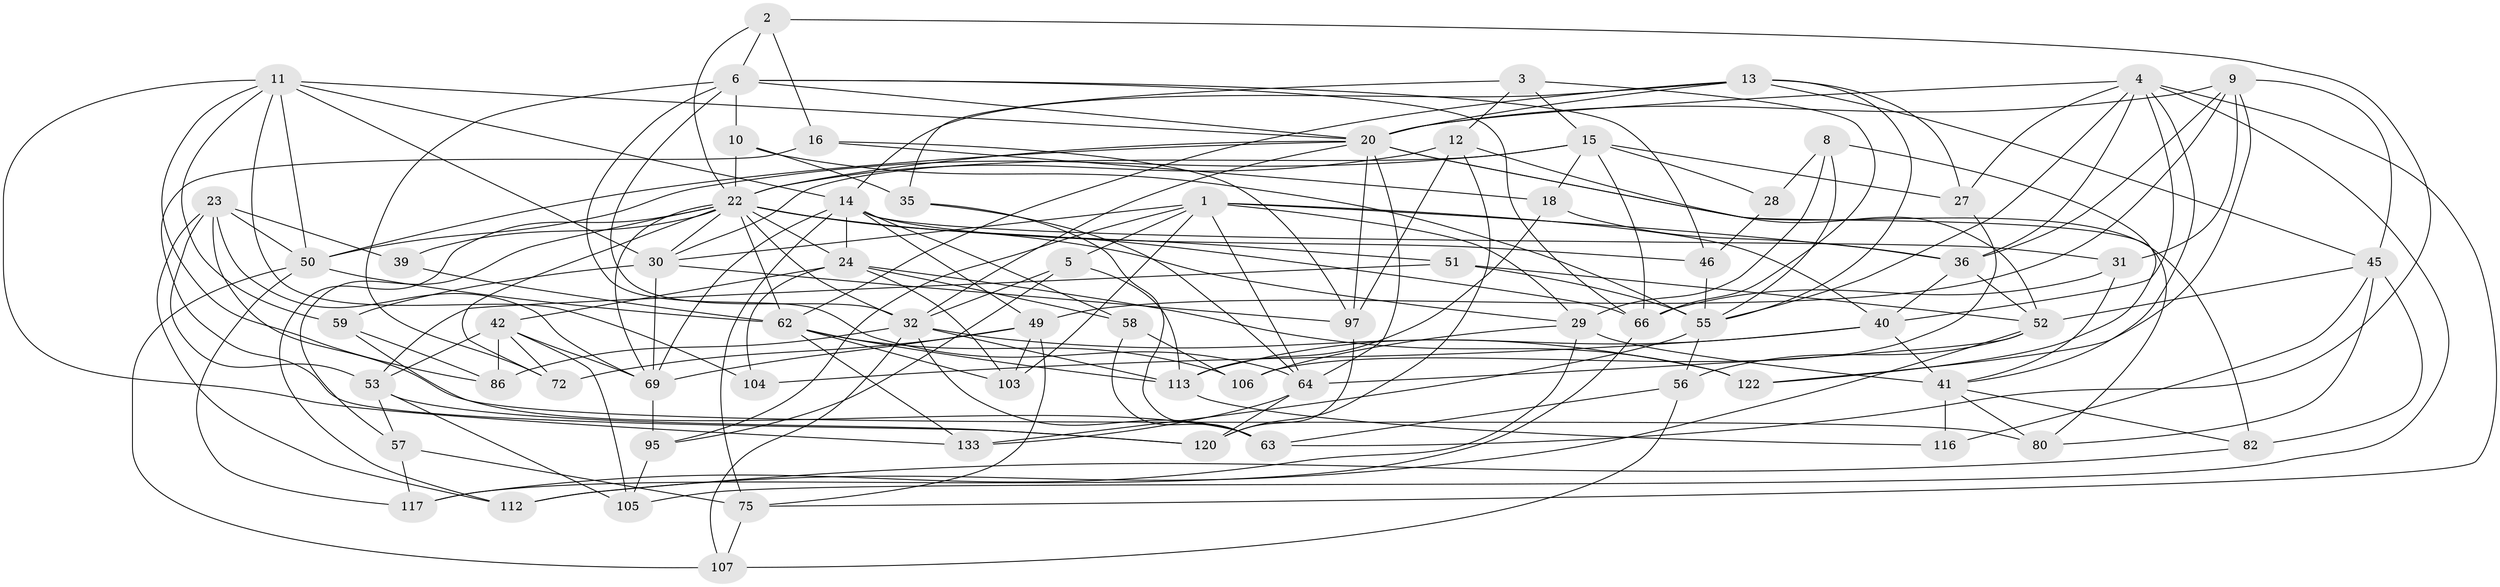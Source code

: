 // original degree distribution, {4: 1.0}
// Generated by graph-tools (version 1.1) at 2025/16/03/09/25 04:16:11]
// undirected, 68 vertices, 188 edges
graph export_dot {
graph [start="1"]
  node [color=gray90,style=filled];
  1 [super="+43+115+90"];
  2;
  3;
  4 [super="+7"];
  5;
  6 [super="+131+83"];
  8;
  9 [super="+19"];
  10 [super="+21"];
  11 [super="+81+114"];
  12 [super="+126"];
  13 [super="+17"];
  14 [super="+100+79+54"];
  15 [super="+44+37"];
  16;
  18;
  20 [super="+85"];
  22 [super="+26+34"];
  23 [super="+25+87"];
  24 [super="+125"];
  27;
  28;
  29 [super="+38+48"];
  30 [super="+68"];
  31;
  32 [super="+118+91+73"];
  35;
  36 [super="+93"];
  39;
  40 [super="+47"];
  41 [super="+99+78+65"];
  42 [super="+60"];
  45 [super="+102"];
  46;
  49 [super="+67"];
  50 [super="+71"];
  51;
  52 [super="+70+94"];
  53 [super="+119"];
  55 [super="+101+77"];
  56;
  57;
  58;
  59;
  62 [super="+88"];
  63 [super="+109"];
  64 [super="+74"];
  66 [super="+129"];
  69 [super="+110+92"];
  72;
  75 [super="+76"];
  80;
  82;
  86;
  95;
  97 [super="+111"];
  103;
  104;
  105;
  106;
  107;
  112;
  113 [super="+128"];
  116;
  117;
  120 [super="+123"];
  122;
  133;
  1 -- 5;
  1 -- 30 [weight=2];
  1 -- 95;
  1 -- 36;
  1 -- 103;
  1 -- 64 [weight=2];
  1 -- 40;
  1 -- 29;
  2 -- 16;
  2 -- 63;
  2 -- 6;
  2 -- 22;
  3 -- 35;
  3 -- 12;
  3 -- 66;
  3 -- 15;
  4 -- 55;
  4 -- 27;
  4 -- 36;
  4 -- 20;
  4 -- 105;
  4 -- 75;
  4 -- 41;
  4 -- 40;
  5 -- 95;
  5 -- 113;
  5 -- 32;
  6 -- 20;
  6 -- 72;
  6 -- 10 [weight=2];
  6 -- 46;
  6 -- 66;
  6 -- 32 [weight=2];
  6 -- 64;
  8 -- 28;
  8 -- 122;
  8 -- 29;
  8 -- 55;
  9 -- 122;
  9 -- 31;
  9 -- 45;
  9 -- 36;
  9 -- 20;
  9 -- 49;
  10 -- 35;
  10 -- 55;
  10 -- 22 [weight=2];
  11 -- 133;
  11 -- 14;
  11 -- 104;
  11 -- 20;
  11 -- 30;
  11 -- 50;
  11 -- 59;
  11 -- 86;
  12 -- 97;
  12 -- 52 [weight=2];
  12 -- 22;
  12 -- 120;
  13 -- 45;
  13 -- 27;
  13 -- 62;
  13 -- 20;
  13 -- 14;
  13 -- 55;
  14 -- 75 [weight=2];
  14 -- 58;
  14 -- 46;
  14 -- 31;
  14 -- 49;
  14 -- 69;
  14 -- 24;
  15 -- 66;
  15 -- 28 [weight=2];
  15 -- 27;
  15 -- 30;
  15 -- 18;
  15 -- 50;
  16 -- 120;
  16 -- 18;
  16 -- 97;
  18 -- 36;
  18 -- 113;
  20 -- 64;
  20 -- 32;
  20 -- 97;
  20 -- 80;
  20 -- 82;
  20 -- 22;
  20 -- 50;
  22 -- 112;
  22 -- 51;
  22 -- 24;
  22 -- 30;
  22 -- 57;
  22 -- 66;
  22 -- 39;
  22 -- 72;
  22 -- 29;
  22 -- 62;
  22 -- 69 [weight=2];
  22 -- 32;
  23 -- 39 [weight=2];
  23 -- 80;
  23 -- 50 [weight=2];
  23 -- 112;
  23 -- 53;
  23 -- 69;
  24 -- 58;
  24 -- 42;
  24 -- 103;
  24 -- 104 [weight=2];
  24 -- 122;
  27 -- 106;
  28 -- 46;
  29 -- 106;
  29 -- 41 [weight=3];
  29 -- 117;
  30 -- 97;
  30 -- 59;
  30 -- 69;
  31 -- 66;
  31 -- 41;
  32 -- 63;
  32 -- 122;
  32 -- 107;
  32 -- 86;
  32 -- 113;
  35 -- 64;
  35 -- 63;
  36 -- 52;
  36 -- 40;
  39 -- 62;
  40 -- 104;
  40 -- 113;
  40 -- 41;
  41 -- 116 [weight=2];
  41 -- 80;
  41 -- 82;
  42 -- 86;
  42 -- 72;
  42 -- 105;
  42 -- 53;
  42 -- 69;
  45 -- 80;
  45 -- 82;
  45 -- 116;
  45 -- 52;
  46 -- 55;
  49 -- 75;
  49 -- 72;
  49 -- 69;
  49 -- 103;
  50 -- 117;
  50 -- 107;
  50 -- 62;
  51 -- 53;
  51 -- 52;
  51 -- 55;
  52 -- 112;
  52 -- 56;
  52 -- 64;
  53 -- 57;
  53 -- 105;
  53 -- 120;
  55 -- 56;
  55 -- 133;
  56 -- 63;
  56 -- 107;
  57 -- 75;
  57 -- 117;
  58 -- 106;
  58 -- 63;
  59 -- 86;
  59 -- 63;
  62 -- 106;
  62 -- 113;
  62 -- 103;
  62 -- 133;
  64 -- 133;
  64 -- 120;
  66 -- 117;
  69 -- 95;
  75 -- 107;
  82 -- 112;
  95 -- 105;
  97 -- 120 [weight=2];
  113 -- 116;
}
